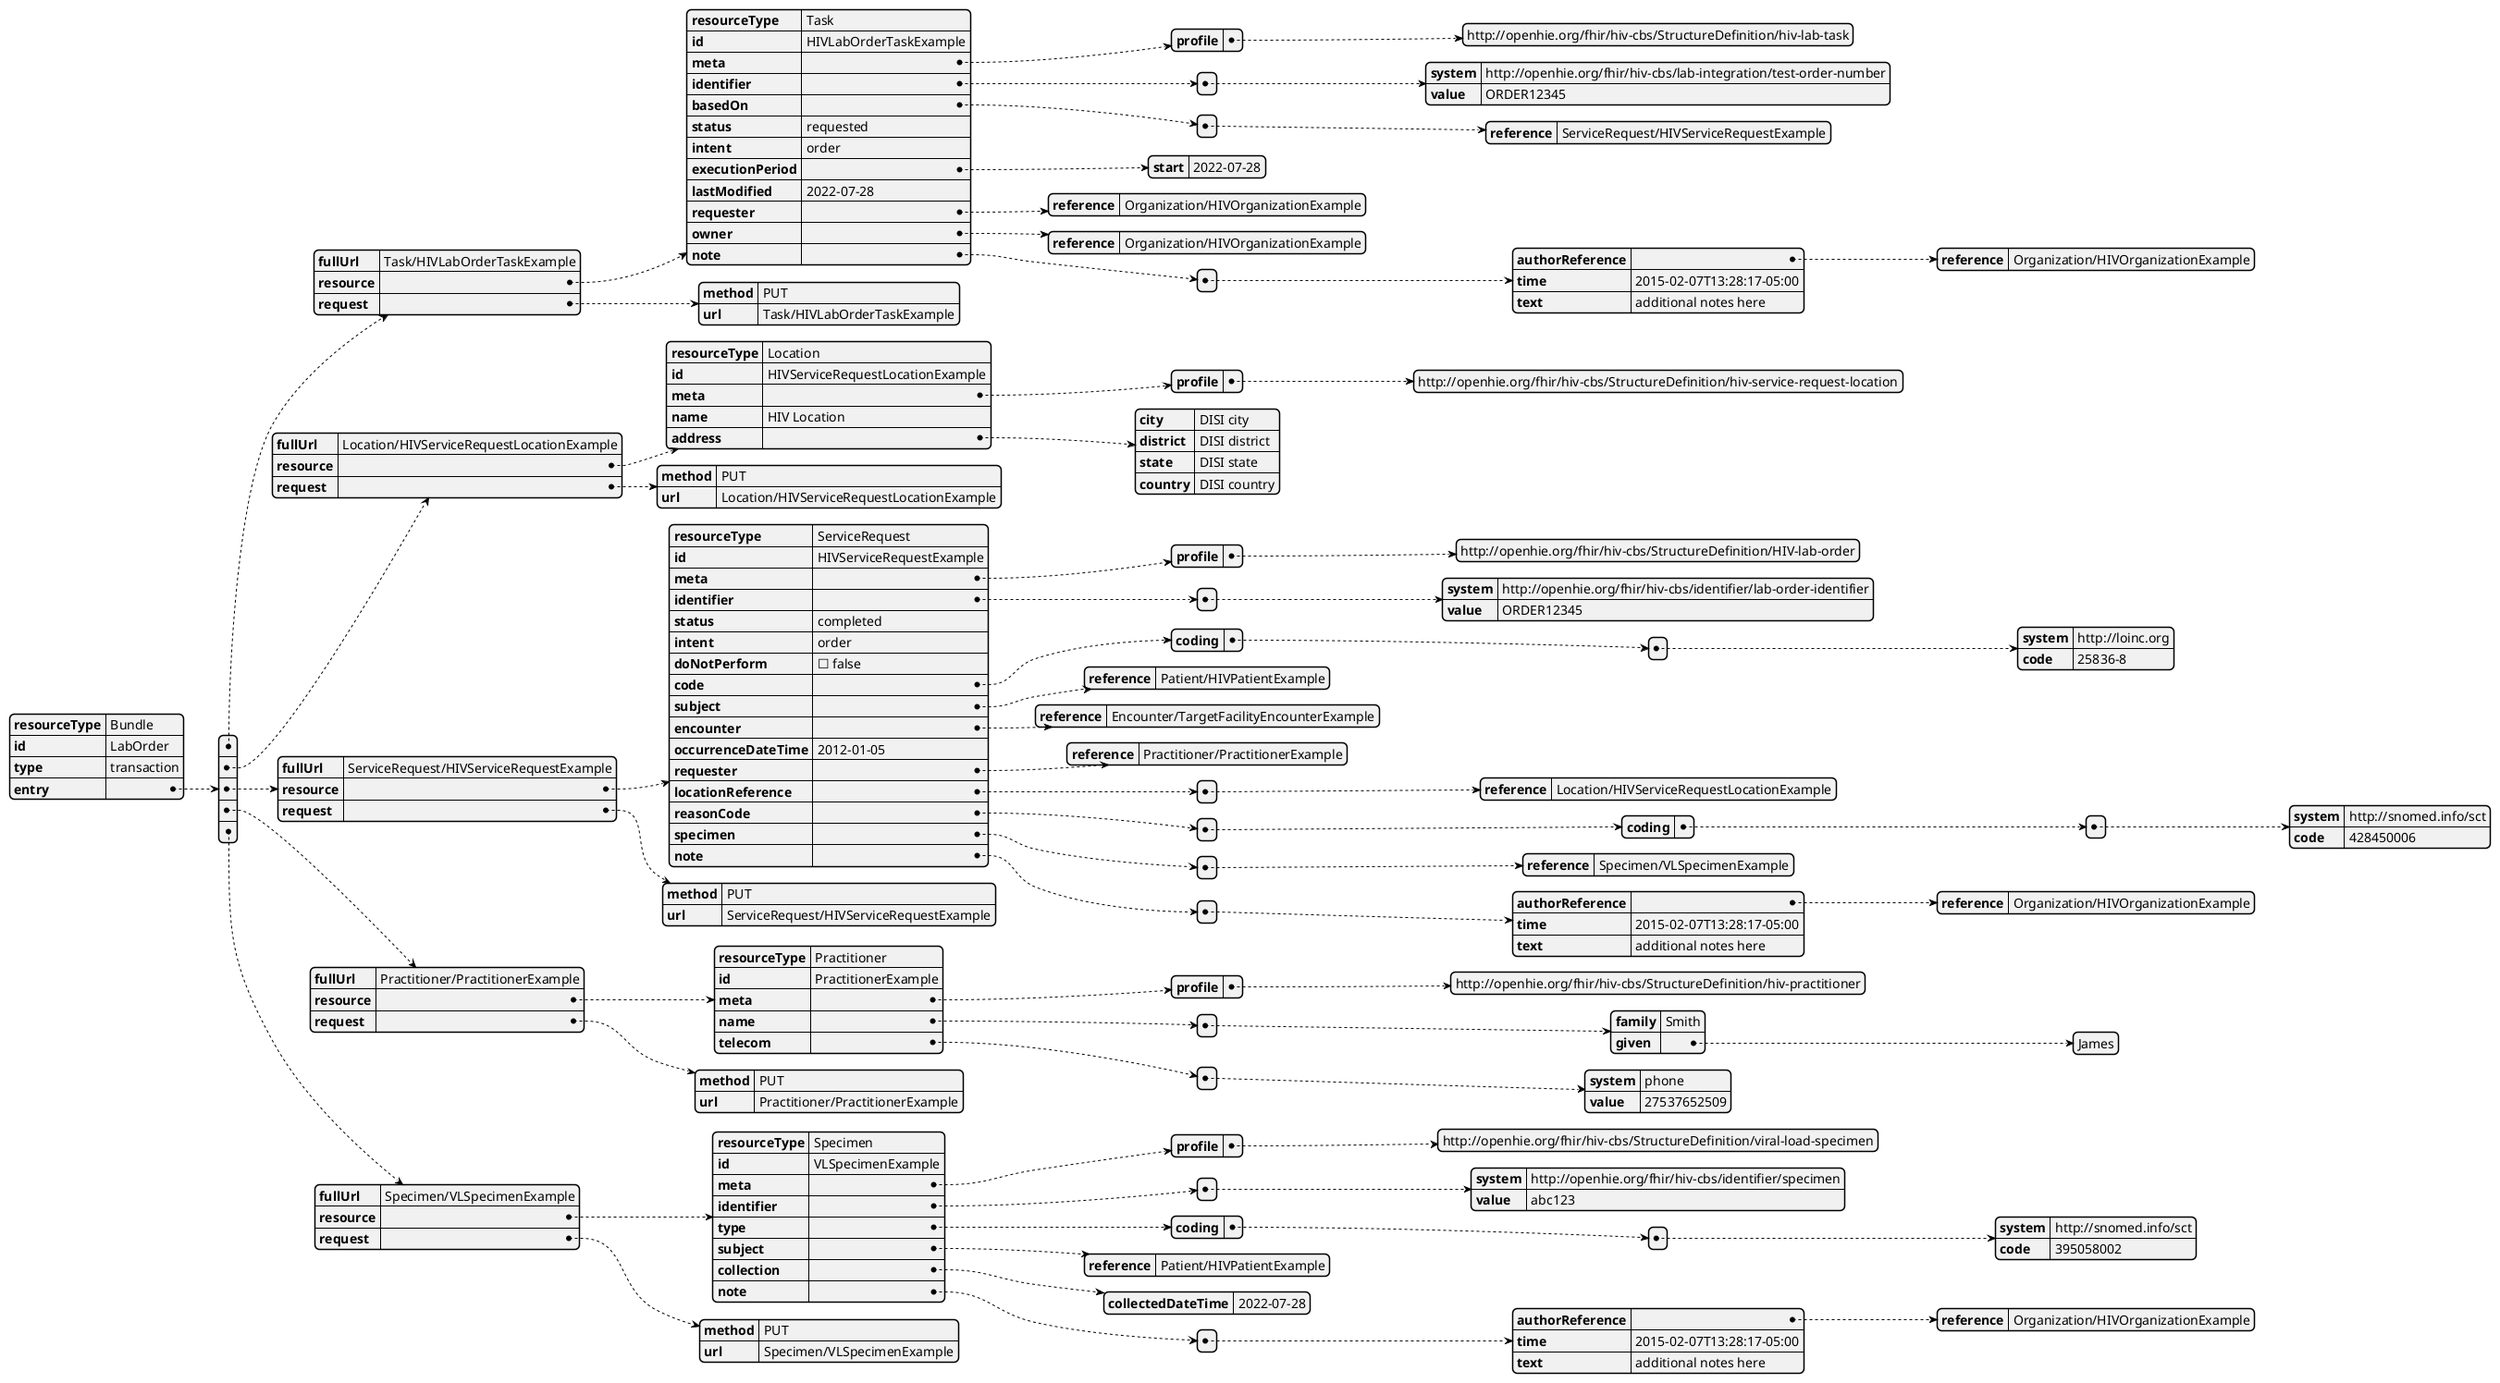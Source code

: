 @startjson lab-order-bundle
{
  "resourceType" : "Bundle",
  "id" : "LabOrder",
  "type" : "transaction",
  "entry" : [{
    "fullUrl" : "Task/HIVLabOrderTaskExample",
    "resource" : {
      "resourceType" : "Task",
      "id" : "HIVLabOrderTaskExample",
      "meta" : {
        "profile" : ["http://openhie.org/fhir/hiv-cbs/StructureDefinition/hiv-lab-task"]
      },
     
      "identifier" : [{
        "system" : "http://openhie.org/fhir/hiv-cbs/lab-integration/test-order-number",
        "value" : "ORDER12345"
      }],
      "basedOn" : [{
        "reference" : "ServiceRequest/HIVServiceRequestExample"
      }],
      "status" : "requested",
      "intent" : "order",
      "executionPeriod" : {
        "start" : "2022-07-28"
      },
      "lastModified" : "2022-07-28",
      "requester" : {
        "reference" : "Organization/HIVOrganizationExample"
      },
      "owner" : {
        "reference" : "Organization/HIVOrganizationExample"
      },
      "note" : [{
        "authorReference" : {
          "reference" : "Organization/HIVOrganizationExample"
        },
        "time" : "2015-02-07T13:28:17-05:00",
        "text" : "additional notes here"
      }]
    },
    "request" : {
      "method" : "PUT",
      "url" : "Task/HIVLabOrderTaskExample"
    }
  },
  {
    "fullUrl" : "Location/HIVServiceRequestLocationExample",
    "resource" : {
      "resourceType" : "Location",
      "id" : "HIVServiceRequestLocationExample",
      "meta" : {
        "profile" : ["http://openhie.org/fhir/hiv-cbs/StructureDefinition/hiv-service-request-location"]
      },
    
      "name" : "HIV Location",
      "address" : {
        "city" : "DISI city",
        "district" : "DISI district",
        "state" : "DISI state",
        "country" : "DISI country"
      }
    },
    "request" : {
      "method" : "PUT",
      "url" : "Location/HIVServiceRequestLocationExample"
    }
  },
  {
    "fullUrl" : "ServiceRequest/HIVServiceRequestExample",
    "resource" : {
      "resourceType" : "ServiceRequest",
      "id" : "HIVServiceRequestExample",
      "meta" : {
        "profile" : ["http://openhie.org/fhir/hiv-cbs/StructureDefinition/HIV-lab-order"]
      },
     
      "identifier" : [{
        "system" : "http://openhie.org/fhir/hiv-cbs/identifier/lab-order-identifier",
        "value" : "ORDER12345"
      }],
      "status" : "completed",
      "intent" : "order",
      "doNotPerform" : false,
      "code" : {
        "coding" : [{
          "system" : "http://loinc.org",
          "code" : "25836-8"
        }]
      },
      "subject" : {
        "reference" : "Patient/HIVPatientExample"
      },
      "encounter" : {
        "reference" : "Encounter/TargetFacilityEncounterExample"
      },
      "occurrenceDateTime" : "2012-01-05",
      "requester" : {
        "reference" : "Practitioner/PractitionerExample"
      },
      "locationReference" : [{
        "reference" : "Location/HIVServiceRequestLocationExample"
      }],
      "reasonCode" : [{
        "coding" : [{
          "system" : "http://snomed.info/sct",
          "code" : "428450006"
        }]
      }],
      "specimen" : [{
        "reference" : "Specimen/VLSpecimenExample"
      }],
      "note" : [{
        "authorReference" : {
          "reference" : "Organization/HIVOrganizationExample"
        },
        "time" : "2015-02-07T13:28:17-05:00",
        "text" : "additional notes here"
      }]
    },
    "request" : {
      "method" : "PUT",
      "url" : "ServiceRequest/HIVServiceRequestExample"
    }
  },
  {
    "fullUrl" : "Practitioner/PractitionerExample",
    "resource" : {
      "resourceType" : "Practitioner",
      "id" : "PractitionerExample",
      "meta" : {
        "profile" : ["http://openhie.org/fhir/hiv-cbs/StructureDefinition/hiv-practitioner"]
      },
    
      "name" : [{
        "family" : "Smith",
        "given" : ["James"]
      }],
      "telecom" : [{
        "system" : "phone",
        "value" : "27537652509"
      }]
    },
    "request" : {
      "method" : "PUT",
      "url" : "Practitioner/PractitionerExample"
    }
  },
  {
    "fullUrl" : "Specimen/VLSpecimenExample",
    "resource" : {
      "resourceType" : "Specimen",
      "id" : "VLSpecimenExample",
      "meta" : {
        "profile" : ["http://openhie.org/fhir/hiv-cbs/StructureDefinition/viral-load-specimen"]
      },
     
      "identifier" : [{
        "system" : "http://openhie.org/fhir/hiv-cbs/identifier/specimen",
        "value" : "abc123"
      }],
      "type" : {
        "coding" : [{
          "system" : "http://snomed.info/sct",
          "code" : "395058002"
        }]
      },
      "subject" : {
        "reference" : "Patient/HIVPatientExample"
      },
      "collection" : {
        "collectedDateTime" : "2022-07-28"
      },
      "note" : [{
        "authorReference" : {
          "reference" : "Organization/HIVOrganizationExample"
        },
        "time" : "2015-02-07T13:28:17-05:00",
        "text" : "additional notes here"
      }]
    },
    "request" : {
      "method" : "PUT",
      "url" : "Specimen/VLSpecimenExample"
    }
  }]
}

@endjson